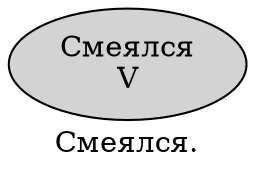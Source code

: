 digraph SENTENCE_1119 {
	graph [label="Смеялся."]
	node [style=filled]
		0 [label="Смеялся
V" color="" fillcolor=lightgray penwidth=1 shape=ellipse]
}